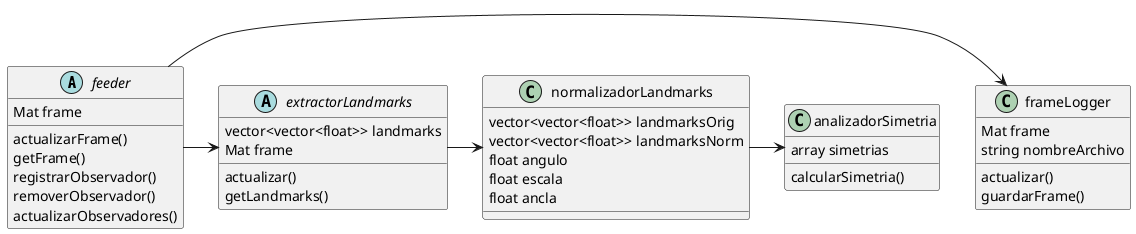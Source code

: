 'Generador de UML utilizando plantUML

@startuml proyectoVision

abstract class feeder{
	Mat frame
	actualizarFrame()
	getFrame()
	registrarObservador()
	removerObservador()
	actualizarObservadores()
}

class frameLogger{
	Mat frame
	string nombreArchivo
	actualizar()
	guardarFrame()
}
feeder -> frameLogger

feeder->extractorLandmarks

abstract class extractorLandmarks{
	'debe definir todos los datos necesarios
	'y los metodos para extraer y registrar los datos

	vector<vector<float>> landmarks
	Mat frame
	actualizar()
	getLandmarks()
}

extractorLandmarks->normalizadorLandmarks

class normalizadorLandmarks{
	vector<vector<float>> landmarksOrig
	vector<vector<float>> landmarksNorm
	float angulo
	float escala
	float ancla
}

class analizadorSimetria{
array simetrias
calcularSimetria()
}

normalizadorLandmarks -> analizadorSimetria

@enduml

@startuml structs
class datoBase <<struct>>{
	'primer boceto de la estructura basica de cada frame
	'para hacer registro de los datos?

	Mat frame
	int numeroFrame
	string nombreArchivo
	double timestamp
	vector<vector<float>> features
	float ancla
	float angulo
	float escala
}
@enduml
@startuml feeder

abstract class feeder{
	Mat frame
	actualizarFrame()
	getFrame()
	registrarObservador()
	removerObservador()
	actualizarObservadores()
}

class videoFeeder{
	Mat frame
	string nombreArchivo
	abrirArchivo()
}
feeder<|--videoFeeder

class webcamFeeder{
	Mat frame
}
feeder<|--webcamFeeder

class kinectFeeder{
	'"tipoimagen" deberia servir para registrar RGB, IR o profundidad
	Mat frame
	array tipoimagen
	abrirArchivo()
}
feeder<|--kinectFeeder
@enduml

@startuml extractorLandmarks
abstract class extractorLandmarks{
	'debe definir todos los datos necesarios
	'y los metodos para extraer y registrar los datos

	vector<vector<float>> landmarks
	Mat frame
	actualizar()
	getLandmarks()
}
note left of extractorLandmarks
Debe proveerse un archivo 
de entrenamiento para el extractor
end note

class extractorLandmarksOpenCV{
implementacion del extractor con openCV
}
extractorLandmarks<|-- extractorLandmarksOpenCV
extractorLandmarks<|-- extractorLandmarksDlib
class extractorLandmarksDlib{
implementacion del extractor con dlib
}
@enduml